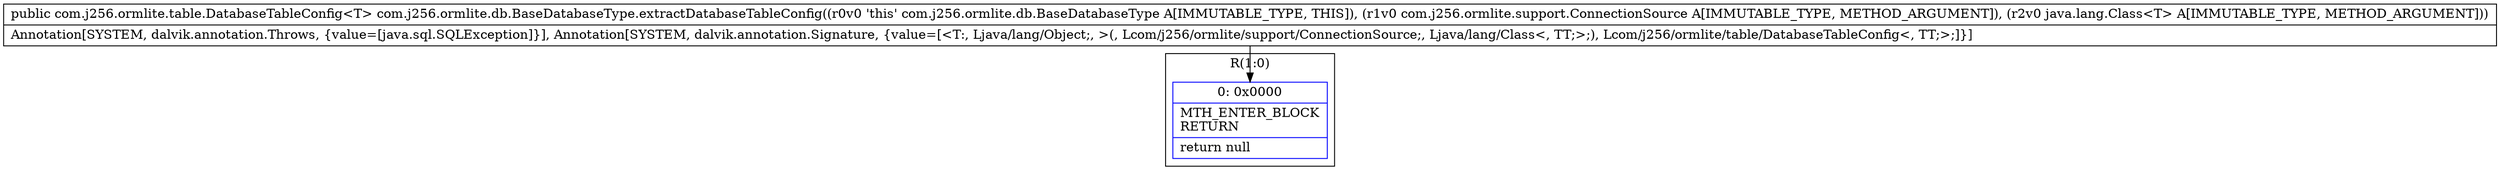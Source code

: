 digraph "CFG forcom.j256.ormlite.db.BaseDatabaseType.extractDatabaseTableConfig(Lcom\/j256\/ormlite\/support\/ConnectionSource;Ljava\/lang\/Class;)Lcom\/j256\/ormlite\/table\/DatabaseTableConfig;" {
subgraph cluster_Region_1158261745 {
label = "R(1:0)";
node [shape=record,color=blue];
Node_0 [shape=record,label="{0\:\ 0x0000|MTH_ENTER_BLOCK\lRETURN\l|return null\l}"];
}
MethodNode[shape=record,label="{public com.j256.ormlite.table.DatabaseTableConfig\<T\> com.j256.ormlite.db.BaseDatabaseType.extractDatabaseTableConfig((r0v0 'this' com.j256.ormlite.db.BaseDatabaseType A[IMMUTABLE_TYPE, THIS]), (r1v0 com.j256.ormlite.support.ConnectionSource A[IMMUTABLE_TYPE, METHOD_ARGUMENT]), (r2v0 java.lang.Class\<T\> A[IMMUTABLE_TYPE, METHOD_ARGUMENT]))  | Annotation[SYSTEM, dalvik.annotation.Throws, \{value=[java.sql.SQLException]\}], Annotation[SYSTEM, dalvik.annotation.Signature, \{value=[\<T:, Ljava\/lang\/Object;, \>(, Lcom\/j256\/ormlite\/support\/ConnectionSource;, Ljava\/lang\/Class\<, TT;\>;), Lcom\/j256\/ormlite\/table\/DatabaseTableConfig\<, TT;\>;]\}]\l}"];
MethodNode -> Node_0;
}

